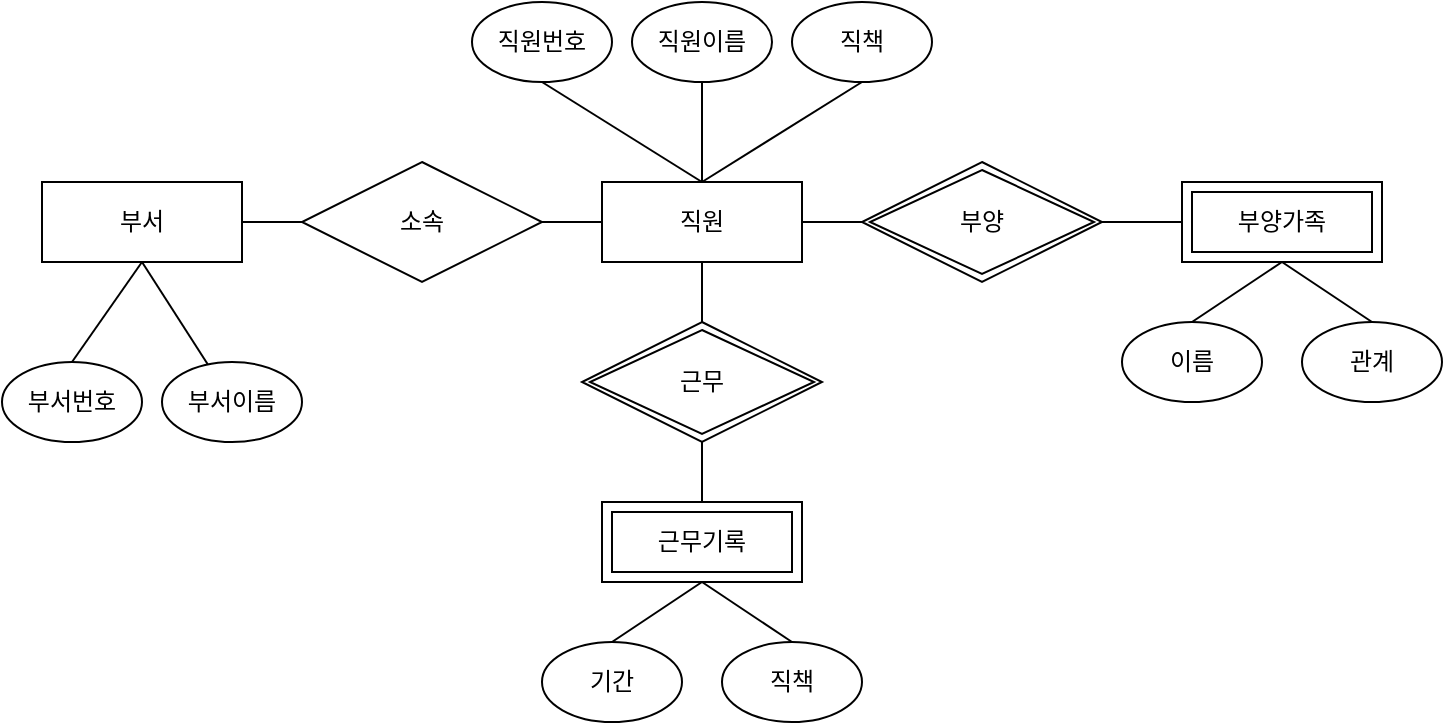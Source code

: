 <mxfile version="22.1.3" type="github">
  <diagram id="R2lEEEUBdFMjLlhIrx00" name="Page-1">
    <mxGraphModel dx="1050" dy="574" grid="0" gridSize="10" guides="1" tooltips="1" connect="1" arrows="1" fold="1" page="1" pageScale="1" pageWidth="850" pageHeight="1100" math="0" shadow="0" extFonts="Permanent Marker^https://fonts.googleapis.com/css?family=Permanent+Marker">
      <root>
        <mxCell id="0" />
        <mxCell id="1" parent="0" />
        <mxCell id="9egOjNyJsHqfTRNM6eIV-20" style="rounded=0;orthogonalLoop=1;jettySize=auto;html=1;exitX=0.5;exitY=1;exitDx=0;exitDy=0;fontFamily=Helvetica;fontSize=12;fontColor=default;endArrow=none;endFill=0;" edge="1" parent="1" source="9egOjNyJsHqfTRNM6eIV-10" target="9egOjNyJsHqfTRNM6eIV-18">
          <mxGeometry relative="1" as="geometry" />
        </mxCell>
        <mxCell id="9egOjNyJsHqfTRNM6eIV-21" style="rounded=0;orthogonalLoop=1;jettySize=auto;html=1;exitX=1;exitY=0.5;exitDx=0;exitDy=0;entryX=0;entryY=0.5;entryDx=0;entryDy=0;fontFamily=Helvetica;fontSize=12;fontColor=default;endArrow=none;endFill=0;" edge="1" parent="1" source="9egOjNyJsHqfTRNM6eIV-10" target="9egOjNyJsHqfTRNM6eIV-11">
          <mxGeometry relative="1" as="geometry" />
        </mxCell>
        <mxCell id="9egOjNyJsHqfTRNM6eIV-10" value="부서" style="whiteSpace=wrap;html=1;align=center;strokeColor=default;strokeWidth=1;verticalAlign=middle;fontFamily=Helvetica;fontSize=12;fontColor=default;fillColor=default;" vertex="1" parent="1">
          <mxGeometry x="70" y="230" width="100" height="40" as="geometry" />
        </mxCell>
        <mxCell id="9egOjNyJsHqfTRNM6eIV-22" style="edgeStyle=orthogonalEdgeStyle;rounded=0;orthogonalLoop=1;jettySize=auto;html=1;exitX=1;exitY=0.5;exitDx=0;exitDy=0;entryX=0;entryY=0.5;entryDx=0;entryDy=0;fontFamily=Helvetica;fontSize=12;fontColor=default;endArrow=none;endFill=0;" edge="1" parent="1" source="9egOjNyJsHqfTRNM6eIV-11" target="9egOjNyJsHqfTRNM6eIV-12">
          <mxGeometry relative="1" as="geometry">
            <Array as="points">
              <mxPoint x="340" y="250" />
              <mxPoint x="340" y="250" />
            </Array>
          </mxGeometry>
        </mxCell>
        <mxCell id="9egOjNyJsHqfTRNM6eIV-11" value="소속" style="shape=rhombus;perimeter=rhombusPerimeter;whiteSpace=wrap;html=1;align=center;strokeColor=default;strokeWidth=1;verticalAlign=middle;fontFamily=Helvetica;fontSize=12;fontColor=default;fillColor=default;" vertex="1" parent="1">
          <mxGeometry x="200" y="220" width="120" height="60" as="geometry" />
        </mxCell>
        <mxCell id="9egOjNyJsHqfTRNM6eIV-23" style="rounded=0;orthogonalLoop=1;jettySize=auto;html=1;exitX=1;exitY=0.5;exitDx=0;exitDy=0;entryX=0;entryY=0.5;entryDx=0;entryDy=0;fontFamily=Helvetica;fontSize=12;fontColor=default;endArrow=none;endFill=0;" edge="1" parent="1" source="9egOjNyJsHqfTRNM6eIV-12" target="9egOjNyJsHqfTRNM6eIV-13">
          <mxGeometry relative="1" as="geometry" />
        </mxCell>
        <mxCell id="9egOjNyJsHqfTRNM6eIV-27" style="rounded=0;orthogonalLoop=1;jettySize=auto;html=1;exitX=0.5;exitY=1;exitDx=0;exitDy=0;entryX=0.5;entryY=0;entryDx=0;entryDy=0;fontFamily=Helvetica;fontSize=12;fontColor=default;endArrow=none;endFill=0;" edge="1" parent="1" source="9egOjNyJsHqfTRNM6eIV-12" target="9egOjNyJsHqfTRNM6eIV-15">
          <mxGeometry relative="1" as="geometry" />
        </mxCell>
        <mxCell id="9egOjNyJsHqfTRNM6eIV-12" value="직원" style="whiteSpace=wrap;html=1;align=center;strokeColor=default;strokeWidth=1;verticalAlign=middle;fontFamily=Helvetica;fontSize=12;fontColor=default;fillColor=default;" vertex="1" parent="1">
          <mxGeometry x="350" y="230" width="100" height="40" as="geometry" />
        </mxCell>
        <mxCell id="9egOjNyJsHqfTRNM6eIV-24" style="rounded=0;orthogonalLoop=1;jettySize=auto;html=1;exitX=1;exitY=0.5;exitDx=0;exitDy=0;entryX=0;entryY=0.5;entryDx=0;entryDy=0;fontFamily=Helvetica;fontSize=12;fontColor=default;endArrow=none;endFill=0;" edge="1" parent="1" source="9egOjNyJsHqfTRNM6eIV-13" target="9egOjNyJsHqfTRNM6eIV-14">
          <mxGeometry relative="1" as="geometry">
            <mxPoint x="610" y="250" as="sourcePoint" />
          </mxGeometry>
        </mxCell>
        <mxCell id="9egOjNyJsHqfTRNM6eIV-13" value="부양" style="shape=rhombus;double=1;perimeter=rhombusPerimeter;whiteSpace=wrap;html=1;align=center;strokeColor=default;strokeWidth=1;verticalAlign=middle;fontFamily=Helvetica;fontSize=12;fontColor=default;fillColor=default;" vertex="1" parent="1">
          <mxGeometry x="480" y="220" width="120" height="60" as="geometry" />
        </mxCell>
        <mxCell id="9egOjNyJsHqfTRNM6eIV-14" value="부양가족" style="shape=ext;margin=3;double=1;whiteSpace=wrap;html=1;align=center;strokeColor=default;strokeWidth=1;verticalAlign=middle;fontFamily=Helvetica;fontSize=12;fontColor=default;fillColor=default;" vertex="1" parent="1">
          <mxGeometry x="640" y="230" width="100" height="40" as="geometry" />
        </mxCell>
        <mxCell id="9egOjNyJsHqfTRNM6eIV-28" style="rounded=0;orthogonalLoop=1;jettySize=auto;html=1;exitX=0.5;exitY=1;exitDx=0;exitDy=0;fontFamily=Helvetica;fontSize=12;fontColor=default;endArrow=none;endFill=0;" edge="1" parent="1" source="9egOjNyJsHqfTRNM6eIV-15" target="9egOjNyJsHqfTRNM6eIV-16">
          <mxGeometry relative="1" as="geometry" />
        </mxCell>
        <mxCell id="9egOjNyJsHqfTRNM6eIV-15" value="근무" style="shape=rhombus;double=1;perimeter=rhombusPerimeter;whiteSpace=wrap;html=1;align=center;strokeColor=default;strokeWidth=1;verticalAlign=middle;fontFamily=Helvetica;fontSize=12;fontColor=default;fillColor=default;" vertex="1" parent="1">
          <mxGeometry x="340" y="300" width="120" height="60" as="geometry" />
        </mxCell>
        <mxCell id="9egOjNyJsHqfTRNM6eIV-16" value="근무기록" style="shape=ext;margin=3;double=1;whiteSpace=wrap;html=1;align=center;strokeColor=default;strokeWidth=1;verticalAlign=middle;fontFamily=Helvetica;fontSize=12;fontColor=default;fillColor=default;" vertex="1" parent="1">
          <mxGeometry x="350" y="390" width="100" height="40" as="geometry" />
        </mxCell>
        <mxCell id="9egOjNyJsHqfTRNM6eIV-19" style="rounded=0;orthogonalLoop=1;jettySize=auto;html=1;exitX=0.5;exitY=0;exitDx=0;exitDy=0;fontFamily=Helvetica;fontSize=12;fontColor=default;endArrow=none;endFill=0;entryX=0.5;entryY=1;entryDx=0;entryDy=0;" edge="1" parent="1" source="9egOjNyJsHqfTRNM6eIV-17" target="9egOjNyJsHqfTRNM6eIV-10">
          <mxGeometry relative="1" as="geometry" />
        </mxCell>
        <mxCell id="9egOjNyJsHqfTRNM6eIV-17" value="부서번호" style="ellipse;whiteSpace=wrap;html=1;align=center;strokeColor=default;strokeWidth=1;verticalAlign=middle;fontFamily=Helvetica;fontSize=12;fontColor=default;fillColor=default;" vertex="1" parent="1">
          <mxGeometry x="50" y="320" width="70" height="40" as="geometry" />
        </mxCell>
        <mxCell id="9egOjNyJsHqfTRNM6eIV-18" value="부서이름" style="ellipse;whiteSpace=wrap;html=1;align=center;strokeColor=default;strokeWidth=1;verticalAlign=middle;fontFamily=Helvetica;fontSize=12;fontColor=default;fillColor=default;" vertex="1" parent="1">
          <mxGeometry x="130" y="320" width="70" height="40" as="geometry" />
        </mxCell>
        <mxCell id="9egOjNyJsHqfTRNM6eIV-32" style="rounded=0;orthogonalLoop=1;jettySize=auto;html=1;exitX=0.5;exitY=1;exitDx=0;exitDy=0;entryX=0.5;entryY=0;entryDx=0;entryDy=0;fontFamily=Helvetica;fontSize=12;fontColor=default;endArrow=none;endFill=0;" edge="1" parent="1" source="9egOjNyJsHqfTRNM6eIV-29" target="9egOjNyJsHqfTRNM6eIV-12">
          <mxGeometry relative="1" as="geometry" />
        </mxCell>
        <mxCell id="9egOjNyJsHqfTRNM6eIV-29" value="직원번호" style="ellipse;whiteSpace=wrap;html=1;align=center;strokeColor=default;strokeWidth=1;verticalAlign=middle;fontFamily=Helvetica;fontSize=12;fontColor=default;fillColor=default;" vertex="1" parent="1">
          <mxGeometry x="285" y="140" width="70" height="40" as="geometry" />
        </mxCell>
        <mxCell id="9egOjNyJsHqfTRNM6eIV-33" style="rounded=0;orthogonalLoop=1;jettySize=auto;html=1;exitX=0.5;exitY=1;exitDx=0;exitDy=0;fontFamily=Helvetica;fontSize=12;fontColor=default;endArrow=none;endFill=0;" edge="1" parent="1" source="9egOjNyJsHqfTRNM6eIV-30">
          <mxGeometry relative="1" as="geometry">
            <mxPoint x="400" y="230" as="targetPoint" />
          </mxGeometry>
        </mxCell>
        <mxCell id="9egOjNyJsHqfTRNM6eIV-30" value="직원이름" style="ellipse;whiteSpace=wrap;html=1;align=center;strokeColor=default;strokeWidth=1;verticalAlign=middle;fontFamily=Helvetica;fontSize=12;fontColor=default;fillColor=default;" vertex="1" parent="1">
          <mxGeometry x="365" y="140" width="70" height="40" as="geometry" />
        </mxCell>
        <mxCell id="9egOjNyJsHqfTRNM6eIV-34" style="rounded=0;orthogonalLoop=1;jettySize=auto;html=1;exitX=0.5;exitY=1;exitDx=0;exitDy=0;fontFamily=Helvetica;fontSize=12;fontColor=default;endArrow=none;endFill=0;" edge="1" parent="1" source="9egOjNyJsHqfTRNM6eIV-31">
          <mxGeometry relative="1" as="geometry">
            <mxPoint x="400" y="230" as="targetPoint" />
          </mxGeometry>
        </mxCell>
        <mxCell id="9egOjNyJsHqfTRNM6eIV-31" value="직책" style="ellipse;whiteSpace=wrap;html=1;align=center;strokeColor=default;strokeWidth=1;verticalAlign=middle;fontFamily=Helvetica;fontSize=12;fontColor=default;fillColor=default;" vertex="1" parent="1">
          <mxGeometry x="445" y="140" width="70" height="40" as="geometry" />
        </mxCell>
        <mxCell id="9egOjNyJsHqfTRNM6eIV-37" style="rounded=0;orthogonalLoop=1;jettySize=auto;html=1;exitX=0.5;exitY=0;exitDx=0;exitDy=0;entryX=0.5;entryY=1;entryDx=0;entryDy=0;fontFamily=Helvetica;fontSize=12;fontColor=default;endArrow=none;endFill=0;" edge="1" parent="1" source="9egOjNyJsHqfTRNM6eIV-35" target="9egOjNyJsHqfTRNM6eIV-14">
          <mxGeometry relative="1" as="geometry" />
        </mxCell>
        <mxCell id="9egOjNyJsHqfTRNM6eIV-35" value="이름" style="ellipse;whiteSpace=wrap;html=1;align=center;strokeColor=default;strokeWidth=1;verticalAlign=middle;fontFamily=Helvetica;fontSize=12;fontColor=default;fillColor=default;" vertex="1" parent="1">
          <mxGeometry x="610" y="300" width="70" height="40" as="geometry" />
        </mxCell>
        <mxCell id="9egOjNyJsHqfTRNM6eIV-38" style="rounded=0;orthogonalLoop=1;jettySize=auto;html=1;exitX=0.5;exitY=0;exitDx=0;exitDy=0;fontFamily=Helvetica;fontSize=12;fontColor=default;endArrow=none;endFill=0;" edge="1" parent="1" source="9egOjNyJsHqfTRNM6eIV-36">
          <mxGeometry relative="1" as="geometry">
            <mxPoint x="690" y="270" as="targetPoint" />
          </mxGeometry>
        </mxCell>
        <mxCell id="9egOjNyJsHqfTRNM6eIV-36" value="관계" style="ellipse;whiteSpace=wrap;html=1;align=center;strokeColor=default;strokeWidth=1;verticalAlign=middle;fontFamily=Helvetica;fontSize=12;fontColor=default;fillColor=default;" vertex="1" parent="1">
          <mxGeometry x="700" y="300" width="70" height="40" as="geometry" />
        </mxCell>
        <mxCell id="9egOjNyJsHqfTRNM6eIV-41" style="rounded=0;orthogonalLoop=1;jettySize=auto;html=1;exitX=0.5;exitY=0;exitDx=0;exitDy=0;entryX=0.5;entryY=1;entryDx=0;entryDy=0;fontFamily=Helvetica;fontSize=12;fontColor=default;endArrow=none;endFill=0;" edge="1" parent="1" source="9egOjNyJsHqfTRNM6eIV-39" target="9egOjNyJsHqfTRNM6eIV-16">
          <mxGeometry relative="1" as="geometry" />
        </mxCell>
        <mxCell id="9egOjNyJsHqfTRNM6eIV-39" value="기간" style="ellipse;whiteSpace=wrap;html=1;align=center;strokeColor=default;strokeWidth=1;verticalAlign=middle;fontFamily=Helvetica;fontSize=12;fontColor=default;fillColor=default;" vertex="1" parent="1">
          <mxGeometry x="320" y="460" width="70" height="40" as="geometry" />
        </mxCell>
        <mxCell id="9egOjNyJsHqfTRNM6eIV-42" style="rounded=0;orthogonalLoop=1;jettySize=auto;html=1;exitX=0.5;exitY=0;exitDx=0;exitDy=0;fontFamily=Helvetica;fontSize=12;fontColor=default;endArrow=none;endFill=0;" edge="1" parent="1" source="9egOjNyJsHqfTRNM6eIV-40">
          <mxGeometry relative="1" as="geometry">
            <mxPoint x="400" y="430" as="targetPoint" />
          </mxGeometry>
        </mxCell>
        <mxCell id="9egOjNyJsHqfTRNM6eIV-40" value="직책" style="ellipse;whiteSpace=wrap;html=1;align=center;strokeColor=default;strokeWidth=1;verticalAlign=middle;fontFamily=Helvetica;fontSize=12;fontColor=default;fillColor=default;" vertex="1" parent="1">
          <mxGeometry x="410" y="460" width="70" height="40" as="geometry" />
        </mxCell>
      </root>
    </mxGraphModel>
  </diagram>
</mxfile>
